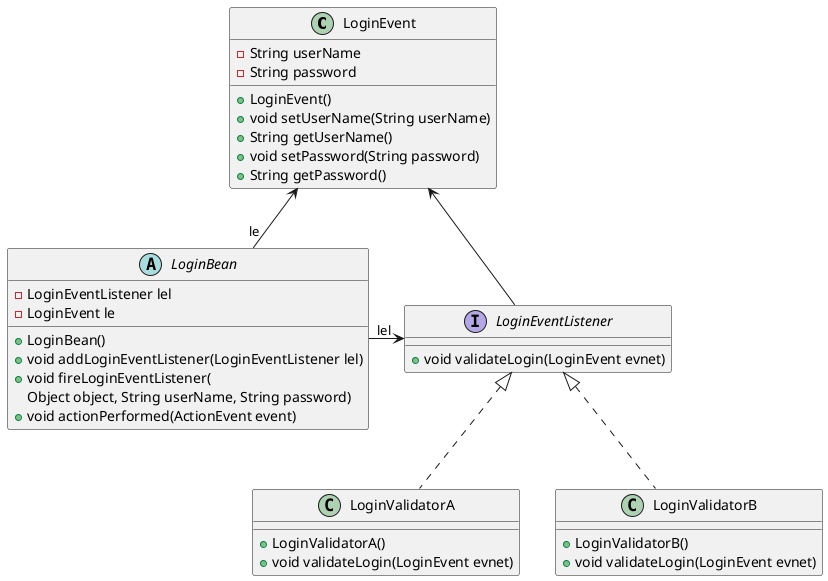 @startuml 

skinparam DefaultFontName PingFangSC-Regular

class LoginEvent{
    - String userName
    - String password
    + LoginEvent()
    + void setUserName(String userName)
    + String getUserName()
    + void setPassword(String password)
    + String getPassword()
}
abstract class LoginBean{
    - LoginEventListener lel
    - LoginEvent le
    + LoginBean()
    + void addLoginEventListener(LoginEventListener lel)
    + void fireLoginEventListener(
        Object object, String userName, String password)
    + void actionPerformed(ActionEvent event)
}
interface LoginEventListener{
    + void validateLogin(LoginEvent evnet)
}
class LoginValidatorA{
    + LoginValidatorA()
    + void validateLogin(LoginEvent evnet)
}
class LoginValidatorB{
    + LoginValidatorB()
    + void validateLogin(LoginEvent evnet)
}

LoginEvent <-- "le" LoginBean
LoginEvent <-- LoginEventListener
LoginBean "lel" -> LoginEventListener
LoginEventListener <|.. LoginValidatorA
LoginEventListener <|.. LoginValidatorB

@enduml